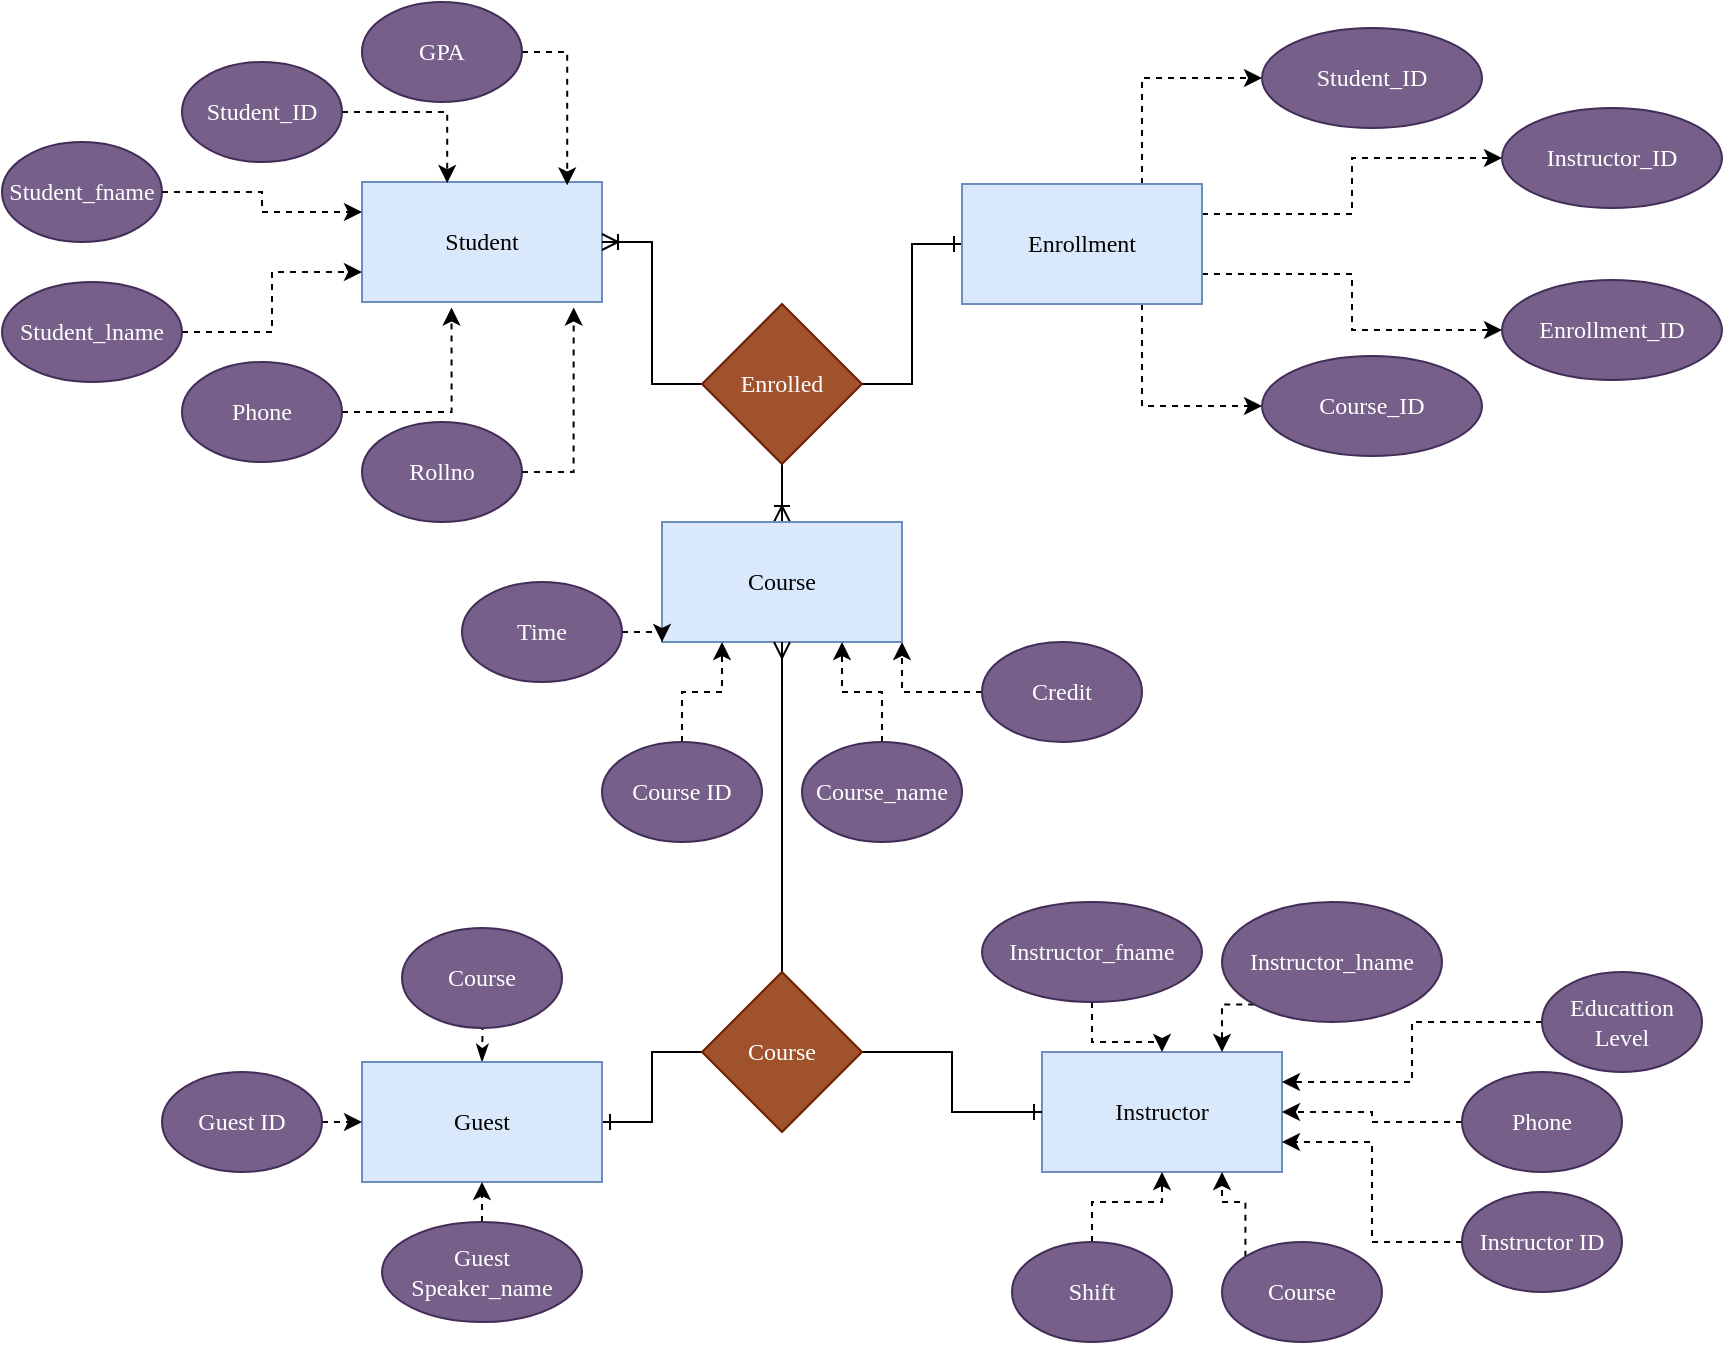 <mxfile version="21.3.3" type="github">
  <diagram name="Page-1" id="usHrcnoAU3tcRTf7viQb">
    <mxGraphModel dx="1444" dy="796" grid="1" gridSize="10" guides="1" tooltips="1" connect="1" arrows="1" fold="1" page="1" pageScale="1" pageWidth="850" pageHeight="1100" math="0" shadow="0">
      <root>
        <mxCell id="0" />
        <mxCell id="1" parent="0" />
        <mxCell id="ec4J29s_vWeNu1NEpmu9-1" value="Student" style="rounded=0;whiteSpace=wrap;html=1;fillColor=#dae8fc;strokeColor=#6c8ebf;fontFamily=Times New Roman;" vertex="1" parent="1">
          <mxGeometry x="240" y="150" width="120" height="60" as="geometry" />
        </mxCell>
        <mxCell id="ec4J29s_vWeNu1NEpmu9-2" style="edgeStyle=orthogonalEdgeStyle;rounded=0;orthogonalLoop=1;jettySize=auto;html=1;exitX=1;exitY=0.5;exitDx=0;exitDy=0;entryX=0;entryY=0.25;entryDx=0;entryDy=0;fontFamily=Times New Roman;dashed=1;" edge="1" parent="1" source="ec4J29s_vWeNu1NEpmu9-3" target="ec4J29s_vWeNu1NEpmu9-1">
          <mxGeometry relative="1" as="geometry" />
        </mxCell>
        <mxCell id="ec4J29s_vWeNu1NEpmu9-3" value="Student_fname" style="ellipse;whiteSpace=wrap;html=1;fillColor=#76608a;strokeColor=#432D57;fontColor=#ffffff;fontFamily=Times New Roman;" vertex="1" parent="1">
          <mxGeometry x="60" y="130" width="80" height="50" as="geometry" />
        </mxCell>
        <mxCell id="ec4J29s_vWeNu1NEpmu9-4" style="edgeStyle=orthogonalEdgeStyle;rounded=0;orthogonalLoop=1;jettySize=auto;html=1;exitX=1;exitY=0.5;exitDx=0;exitDy=0;entryX=0.373;entryY=1.046;entryDx=0;entryDy=0;entryPerimeter=0;fontFamily=Times New Roman;dashed=1;" edge="1" parent="1" source="ec4J29s_vWeNu1NEpmu9-5" target="ec4J29s_vWeNu1NEpmu9-1">
          <mxGeometry relative="1" as="geometry" />
        </mxCell>
        <mxCell id="ec4J29s_vWeNu1NEpmu9-5" value="Phone" style="ellipse;whiteSpace=wrap;html=1;fillColor=#76608a;strokeColor=#432D57;fontColor=#ffffff;fontFamily=Times New Roman;" vertex="1" parent="1">
          <mxGeometry x="150" y="240" width="80" height="50" as="geometry" />
        </mxCell>
        <mxCell id="ec4J29s_vWeNu1NEpmu9-6" style="edgeStyle=orthogonalEdgeStyle;rounded=0;orthogonalLoop=1;jettySize=auto;html=1;exitX=1;exitY=0.5;exitDx=0;exitDy=0;entryX=0.355;entryY=0.009;entryDx=0;entryDy=0;entryPerimeter=0;fontFamily=Times New Roman;dashed=1;" edge="1" parent="1" source="ec4J29s_vWeNu1NEpmu9-7" target="ec4J29s_vWeNu1NEpmu9-1">
          <mxGeometry relative="1" as="geometry" />
        </mxCell>
        <mxCell id="ec4J29s_vWeNu1NEpmu9-7" value="Student_ID" style="ellipse;whiteSpace=wrap;html=1;fillColor=#76608a;strokeColor=#432D57;fontColor=#ffffff;fontFamily=Times New Roman;" vertex="1" parent="1">
          <mxGeometry x="150" y="90" width="80" height="50" as="geometry" />
        </mxCell>
        <mxCell id="ec4J29s_vWeNu1NEpmu9-8" style="edgeStyle=orthogonalEdgeStyle;rounded=0;orthogonalLoop=1;jettySize=auto;html=1;exitX=1;exitY=0.5;exitDx=0;exitDy=0;entryX=0.855;entryY=0.028;entryDx=0;entryDy=0;entryPerimeter=0;fontFamily=Times New Roman;dashed=1;" edge="1" parent="1" source="ec4J29s_vWeNu1NEpmu9-9" target="ec4J29s_vWeNu1NEpmu9-1">
          <mxGeometry relative="1" as="geometry" />
        </mxCell>
        <mxCell id="ec4J29s_vWeNu1NEpmu9-9" value="GPA" style="ellipse;whiteSpace=wrap;html=1;fillColor=#76608a;strokeColor=#432D57;fontColor=#ffffff;fontFamily=Times New Roman;" vertex="1" parent="1">
          <mxGeometry x="240" y="60" width="80" height="50" as="geometry" />
        </mxCell>
        <mxCell id="ec4J29s_vWeNu1NEpmu9-10" style="edgeStyle=orthogonalEdgeStyle;rounded=0;orthogonalLoop=1;jettySize=auto;html=1;exitX=1;exitY=0.5;exitDx=0;exitDy=0;entryX=0;entryY=0.75;entryDx=0;entryDy=0;fontFamily=Times New Roman;dashed=1;" edge="1" parent="1" source="ec4J29s_vWeNu1NEpmu9-11" target="ec4J29s_vWeNu1NEpmu9-1">
          <mxGeometry relative="1" as="geometry" />
        </mxCell>
        <mxCell id="ec4J29s_vWeNu1NEpmu9-11" value="Student_lname" style="ellipse;whiteSpace=wrap;html=1;fillColor=#76608a;strokeColor=#432D57;fontColor=#ffffff;fontFamily=Times New Roman;" vertex="1" parent="1">
          <mxGeometry x="60" y="200" width="90" height="50" as="geometry" />
        </mxCell>
        <mxCell id="ec4J29s_vWeNu1NEpmu9-12" style="edgeStyle=orthogonalEdgeStyle;rounded=0;orthogonalLoop=1;jettySize=auto;html=1;exitX=1;exitY=0.5;exitDx=0;exitDy=0;entryX=0.882;entryY=1.046;entryDx=0;entryDy=0;entryPerimeter=0;fontFamily=Times New Roman;dashed=1;" edge="1" parent="1" source="ec4J29s_vWeNu1NEpmu9-13" target="ec4J29s_vWeNu1NEpmu9-1">
          <mxGeometry relative="1" as="geometry" />
        </mxCell>
        <mxCell id="ec4J29s_vWeNu1NEpmu9-13" value="Rollno" style="ellipse;whiteSpace=wrap;html=1;fillColor=#76608a;strokeColor=#432D57;fontColor=#ffffff;fontFamily=Times New Roman;" vertex="1" parent="1">
          <mxGeometry x="240" y="270" width="80" height="50" as="geometry" />
        </mxCell>
        <mxCell id="ec4J29s_vWeNu1NEpmu9-14" style="edgeStyle=orthogonalEdgeStyle;rounded=0;orthogonalLoop=1;jettySize=auto;html=1;exitX=0;exitY=0.5;exitDx=0;exitDy=0;entryX=1;entryY=0.5;entryDx=0;entryDy=0;endArrow=ERoneToMany;endFill=0;fontFamily=Times New Roman;" edge="1" parent="1" source="ec4J29s_vWeNu1NEpmu9-17" target="ec4J29s_vWeNu1NEpmu9-1">
          <mxGeometry relative="1" as="geometry" />
        </mxCell>
        <mxCell id="ec4J29s_vWeNu1NEpmu9-15" style="edgeStyle=orthogonalEdgeStyle;rounded=0;orthogonalLoop=1;jettySize=auto;html=1;exitX=1;exitY=0.5;exitDx=0;exitDy=0;entryX=0;entryY=0.5;entryDx=0;entryDy=0;endArrow=ERone;endFill=0;fontFamily=Times New Roman;" edge="1" parent="1" source="ec4J29s_vWeNu1NEpmu9-17" target="ec4J29s_vWeNu1NEpmu9-46">
          <mxGeometry relative="1" as="geometry" />
        </mxCell>
        <mxCell id="ec4J29s_vWeNu1NEpmu9-16" style="edgeStyle=orthogonalEdgeStyle;rounded=0;orthogonalLoop=1;jettySize=auto;html=1;exitX=0.5;exitY=1;exitDx=0;exitDy=0;entryX=0.5;entryY=0;entryDx=0;entryDy=0;endArrow=ERoneToMany;endFill=0;fontFamily=Times New Roman;" edge="1" parent="1" source="ec4J29s_vWeNu1NEpmu9-17" target="ec4J29s_vWeNu1NEpmu9-31">
          <mxGeometry relative="1" as="geometry" />
        </mxCell>
        <mxCell id="ec4J29s_vWeNu1NEpmu9-17" value="Enrolled" style="rhombus;whiteSpace=wrap;html=1;fillColor=#a0522d;strokeColor=#6D1F00;fontFamily=Times New Roman;fontColor=#ffffff;" vertex="1" parent="1">
          <mxGeometry x="410" y="211" width="80" height="80" as="geometry" />
        </mxCell>
        <mxCell id="ec4J29s_vWeNu1NEpmu9-18" value="Instructor" style="rounded=0;whiteSpace=wrap;html=1;fillColor=#dae8fc;strokeColor=#6c8ebf;fontFamily=Times New Roman;" vertex="1" parent="1">
          <mxGeometry x="580" y="585" width="120" height="60" as="geometry" />
        </mxCell>
        <mxCell id="ec4J29s_vWeNu1NEpmu9-19" style="edgeStyle=orthogonalEdgeStyle;rounded=0;orthogonalLoop=1;jettySize=auto;html=1;exitX=0.5;exitY=1;exitDx=0;exitDy=0;entryX=0.5;entryY=0;entryDx=0;entryDy=0;fontFamily=Times New Roman;dashed=1;" edge="1" parent="1" source="ec4J29s_vWeNu1NEpmu9-20" target="ec4J29s_vWeNu1NEpmu9-18">
          <mxGeometry relative="1" as="geometry" />
        </mxCell>
        <mxCell id="ec4J29s_vWeNu1NEpmu9-20" value="Instructor_fname" style="ellipse;whiteSpace=wrap;html=1;fillColor=#76608a;strokeColor=#432D57;fontColor=#ffffff;fontFamily=Times New Roman;" vertex="1" parent="1">
          <mxGeometry x="550" y="510" width="110" height="50" as="geometry" />
        </mxCell>
        <mxCell id="ec4J29s_vWeNu1NEpmu9-21" style="edgeStyle=orthogonalEdgeStyle;rounded=0;orthogonalLoop=1;jettySize=auto;html=1;exitX=0;exitY=0.5;exitDx=0;exitDy=0;entryX=1;entryY=0.75;entryDx=0;entryDy=0;fontFamily=Times New Roman;dashed=1;" edge="1" parent="1" source="ec4J29s_vWeNu1NEpmu9-22" target="ec4J29s_vWeNu1NEpmu9-18">
          <mxGeometry relative="1" as="geometry" />
        </mxCell>
        <mxCell id="ec4J29s_vWeNu1NEpmu9-22" value="Instructor ID" style="ellipse;whiteSpace=wrap;html=1;fillColor=#76608a;strokeColor=#432D57;fontColor=#ffffff;fontFamily=Times New Roman;" vertex="1" parent="1">
          <mxGeometry x="790" y="655" width="80" height="50" as="geometry" />
        </mxCell>
        <mxCell id="ec4J29s_vWeNu1NEpmu9-23" style="edgeStyle=orthogonalEdgeStyle;rounded=0;orthogonalLoop=1;jettySize=auto;html=1;exitX=0;exitY=0.5;exitDx=0;exitDy=0;entryX=1;entryY=0.25;entryDx=0;entryDy=0;fontFamily=Times New Roman;dashed=1;" edge="1" parent="1" source="ec4J29s_vWeNu1NEpmu9-24" target="ec4J29s_vWeNu1NEpmu9-18">
          <mxGeometry relative="1" as="geometry" />
        </mxCell>
        <mxCell id="ec4J29s_vWeNu1NEpmu9-24" value="Educattion&lt;br&gt;Level" style="ellipse;whiteSpace=wrap;html=1;fillColor=#76608a;strokeColor=#432D57;fontColor=#ffffff;fontFamily=Times New Roman;" vertex="1" parent="1">
          <mxGeometry x="830" y="545" width="80" height="50" as="geometry" />
        </mxCell>
        <mxCell id="ec4J29s_vWeNu1NEpmu9-91" style="edgeStyle=orthogonalEdgeStyle;rounded=0;orthogonalLoop=1;jettySize=auto;html=1;exitX=0;exitY=1;exitDx=0;exitDy=0;entryX=0.75;entryY=0;entryDx=0;entryDy=0;fontFamily=Times New Roman;dashed=1;" edge="1" parent="1" source="ec4J29s_vWeNu1NEpmu9-26" target="ec4J29s_vWeNu1NEpmu9-18">
          <mxGeometry relative="1" as="geometry" />
        </mxCell>
        <mxCell id="ec4J29s_vWeNu1NEpmu9-26" value="Instructor_lname" style="ellipse;whiteSpace=wrap;html=1;fillColor=#76608a;strokeColor=#432D57;fontColor=#ffffff;fontFamily=Times New Roman;" vertex="1" parent="1">
          <mxGeometry x="670" y="510" width="110" height="60" as="geometry" />
        </mxCell>
        <mxCell id="ec4J29s_vWeNu1NEpmu9-90" style="edgeStyle=orthogonalEdgeStyle;rounded=0;orthogonalLoop=1;jettySize=auto;html=1;exitX=0;exitY=0;exitDx=0;exitDy=0;entryX=0.75;entryY=1;entryDx=0;entryDy=0;fontFamily=Times New Roman;dashed=1;" edge="1" parent="1" source="ec4J29s_vWeNu1NEpmu9-28" target="ec4J29s_vWeNu1NEpmu9-18">
          <mxGeometry relative="1" as="geometry" />
        </mxCell>
        <mxCell id="ec4J29s_vWeNu1NEpmu9-28" value="Course" style="ellipse;whiteSpace=wrap;html=1;fillColor=#76608a;strokeColor=#432D57;fontColor=#ffffff;fontFamily=Times New Roman;" vertex="1" parent="1">
          <mxGeometry x="670" y="680" width="80" height="50" as="geometry" />
        </mxCell>
        <mxCell id="ec4J29s_vWeNu1NEpmu9-29" style="edgeStyle=orthogonalEdgeStyle;rounded=0;orthogonalLoop=1;jettySize=auto;html=1;exitX=0.5;exitY=0;exitDx=0;exitDy=0;entryX=0.5;entryY=1;entryDx=0;entryDy=0;fontFamily=Times New Roman;dashed=1;" edge="1" parent="1" source="ec4J29s_vWeNu1NEpmu9-30" target="ec4J29s_vWeNu1NEpmu9-18">
          <mxGeometry relative="1" as="geometry" />
        </mxCell>
        <mxCell id="ec4J29s_vWeNu1NEpmu9-30" value="Shift" style="ellipse;whiteSpace=wrap;html=1;fillColor=#76608a;strokeColor=#432D57;fontColor=#ffffff;fontFamily=Times New Roman;" vertex="1" parent="1">
          <mxGeometry x="565" y="680" width="80" height="50" as="geometry" />
        </mxCell>
        <mxCell id="ec4J29s_vWeNu1NEpmu9-31" value="Course" style="rounded=0;whiteSpace=wrap;html=1;fillColor=#dae8fc;strokeColor=#6c8ebf;fontFamily=Times New Roman;" vertex="1" parent="1">
          <mxGeometry x="390" y="320" width="120" height="60" as="geometry" />
        </mxCell>
        <mxCell id="ec4J29s_vWeNu1NEpmu9-32" style="edgeStyle=orthogonalEdgeStyle;rounded=0;orthogonalLoop=1;jettySize=auto;html=1;exitX=0.5;exitY=0;exitDx=0;exitDy=0;entryX=0.25;entryY=1;entryDx=0;entryDy=0;fontFamily=Times New Roman;dashed=1;" edge="1" parent="1" source="ec4J29s_vWeNu1NEpmu9-33" target="ec4J29s_vWeNu1NEpmu9-31">
          <mxGeometry relative="1" as="geometry" />
        </mxCell>
        <mxCell id="ec4J29s_vWeNu1NEpmu9-33" value="Course ID" style="ellipse;whiteSpace=wrap;html=1;fillColor=#76608a;strokeColor=#432D57;fontColor=#ffffff;fontFamily=Times New Roman;" vertex="1" parent="1">
          <mxGeometry x="360" y="430" width="80" height="50" as="geometry" />
        </mxCell>
        <mxCell id="ec4J29s_vWeNu1NEpmu9-36" style="edgeStyle=orthogonalEdgeStyle;rounded=0;orthogonalLoop=1;jettySize=auto;html=1;exitX=1;exitY=0.5;exitDx=0;exitDy=0;entryX=0;entryY=1;entryDx=0;entryDy=0;fontFamily=Times New Roman;dashed=1;" edge="1" parent="1" source="ec4J29s_vWeNu1NEpmu9-37" target="ec4J29s_vWeNu1NEpmu9-31">
          <mxGeometry relative="1" as="geometry" />
        </mxCell>
        <mxCell id="ec4J29s_vWeNu1NEpmu9-37" value="Time" style="ellipse;whiteSpace=wrap;html=1;fillColor=#76608a;strokeColor=#432D57;fontColor=#ffffff;fontFamily=Times New Roman;" vertex="1" parent="1">
          <mxGeometry x="290" y="350" width="80" height="50" as="geometry" />
        </mxCell>
        <mxCell id="ec4J29s_vWeNu1NEpmu9-38" style="edgeStyle=orthogonalEdgeStyle;rounded=0;orthogonalLoop=1;jettySize=auto;html=1;exitX=0.5;exitY=0;exitDx=0;exitDy=0;entryX=0.75;entryY=1;entryDx=0;entryDy=0;fontFamily=Times New Roman;dashed=1;" edge="1" parent="1" source="ec4J29s_vWeNu1NEpmu9-39" target="ec4J29s_vWeNu1NEpmu9-31">
          <mxGeometry relative="1" as="geometry" />
        </mxCell>
        <mxCell id="ec4J29s_vWeNu1NEpmu9-39" value="Course_name" style="ellipse;whiteSpace=wrap;html=1;fillColor=#76608a;strokeColor=#432D57;fontColor=#ffffff;fontFamily=Times New Roman;" vertex="1" parent="1">
          <mxGeometry x="460" y="430" width="80" height="50" as="geometry" />
        </mxCell>
        <mxCell id="ec4J29s_vWeNu1NEpmu9-94" style="edgeStyle=orthogonalEdgeStyle;rounded=0;orthogonalLoop=1;jettySize=auto;html=1;exitX=0;exitY=0.5;exitDx=0;exitDy=0;entryX=1;entryY=1;entryDx=0;entryDy=0;fontFamily=Times New Roman;dashed=1;" edge="1" parent="1" source="ec4J29s_vWeNu1NEpmu9-41" target="ec4J29s_vWeNu1NEpmu9-31">
          <mxGeometry relative="1" as="geometry" />
        </mxCell>
        <mxCell id="ec4J29s_vWeNu1NEpmu9-41" value="Credit" style="ellipse;whiteSpace=wrap;html=1;fillColor=#76608a;strokeColor=#432D57;fontColor=#ffffff;fontFamily=Times New Roman;" vertex="1" parent="1">
          <mxGeometry x="550" y="380" width="80" height="50" as="geometry" />
        </mxCell>
        <mxCell id="ec4J29s_vWeNu1NEpmu9-42" style="edgeStyle=orthogonalEdgeStyle;rounded=0;orthogonalLoop=1;jettySize=auto;html=1;exitX=0.75;exitY=0;exitDx=0;exitDy=0;entryX=0;entryY=0.5;entryDx=0;entryDy=0;fontFamily=Times New Roman;dashed=1;" edge="1" parent="1" source="ec4J29s_vWeNu1NEpmu9-46" target="ec4J29s_vWeNu1NEpmu9-49">
          <mxGeometry relative="1" as="geometry" />
        </mxCell>
        <mxCell id="ec4J29s_vWeNu1NEpmu9-43" style="edgeStyle=orthogonalEdgeStyle;rounded=0;orthogonalLoop=1;jettySize=auto;html=1;exitX=1;exitY=0.25;exitDx=0;exitDy=0;entryX=0;entryY=0.5;entryDx=0;entryDy=0;fontFamily=Times New Roman;dashed=1;" edge="1" parent="1" source="ec4J29s_vWeNu1NEpmu9-46" target="ec4J29s_vWeNu1NEpmu9-48">
          <mxGeometry relative="1" as="geometry" />
        </mxCell>
        <mxCell id="ec4J29s_vWeNu1NEpmu9-44" style="edgeStyle=orthogonalEdgeStyle;rounded=0;orthogonalLoop=1;jettySize=auto;html=1;exitX=1;exitY=0.75;exitDx=0;exitDy=0;entryX=0;entryY=0.5;entryDx=0;entryDy=0;fontFamily=Times New Roman;dashed=1;" edge="1" parent="1" source="ec4J29s_vWeNu1NEpmu9-46" target="ec4J29s_vWeNu1NEpmu9-47">
          <mxGeometry relative="1" as="geometry" />
        </mxCell>
        <mxCell id="ec4J29s_vWeNu1NEpmu9-45" style="edgeStyle=orthogonalEdgeStyle;rounded=0;orthogonalLoop=1;jettySize=auto;html=1;exitX=0.75;exitY=1;exitDx=0;exitDy=0;entryX=0;entryY=0.5;entryDx=0;entryDy=0;fontFamily=Times New Roman;dashed=1;" edge="1" parent="1" source="ec4J29s_vWeNu1NEpmu9-46" target="ec4J29s_vWeNu1NEpmu9-50">
          <mxGeometry relative="1" as="geometry" />
        </mxCell>
        <mxCell id="ec4J29s_vWeNu1NEpmu9-46" value="Enrollment" style="rounded=0;whiteSpace=wrap;html=1;fillColor=#dae8fc;strokeColor=#6c8ebf;fontFamily=Times New Roman;" vertex="1" parent="1">
          <mxGeometry x="540" y="151" width="120" height="60" as="geometry" />
        </mxCell>
        <mxCell id="ec4J29s_vWeNu1NEpmu9-47" value="Enrollment_ID" style="ellipse;whiteSpace=wrap;html=1;fillColor=#76608a;strokeColor=#432D57;fontColor=#ffffff;fontFamily=Times New Roman;" vertex="1" parent="1">
          <mxGeometry x="810" y="199" width="110" height="50" as="geometry" />
        </mxCell>
        <mxCell id="ec4J29s_vWeNu1NEpmu9-48" value="Instructor_ID" style="ellipse;whiteSpace=wrap;html=1;fillColor=#76608a;strokeColor=#432D57;fontColor=#ffffff;fontFamily=Times New Roman;" vertex="1" parent="1">
          <mxGeometry x="810" y="113" width="110" height="50" as="geometry" />
        </mxCell>
        <mxCell id="ec4J29s_vWeNu1NEpmu9-49" value="Student_ID" style="ellipse;whiteSpace=wrap;html=1;fillColor=#76608a;strokeColor=#432D57;fontColor=#ffffff;fontFamily=Times New Roman;" vertex="1" parent="1">
          <mxGeometry x="690" y="73" width="110" height="50" as="geometry" />
        </mxCell>
        <mxCell id="ec4J29s_vWeNu1NEpmu9-50" value="Course_ID" style="ellipse;whiteSpace=wrap;html=1;fillColor=#76608a;strokeColor=#432D57;fontColor=#ffffff;fontFamily=Times New Roman;" vertex="1" parent="1">
          <mxGeometry x="690" y="237" width="110" height="50" as="geometry" />
        </mxCell>
        <mxCell id="ec4J29s_vWeNu1NEpmu9-51" style="edgeStyle=orthogonalEdgeStyle;rounded=0;orthogonalLoop=1;jettySize=auto;html=1;exitX=0.5;exitY=0;exitDx=0;exitDy=0;entryX=0.5;entryY=1;entryDx=0;entryDy=0;endArrow=ERmany;endFill=0;fontFamily=Times New Roman;" edge="1" parent="1" source="ec4J29s_vWeNu1NEpmu9-55" target="ec4J29s_vWeNu1NEpmu9-31">
          <mxGeometry relative="1" as="geometry" />
        </mxCell>
        <mxCell id="ec4J29s_vWeNu1NEpmu9-52" style="edgeStyle=orthogonalEdgeStyle;rounded=0;orthogonalLoop=1;jettySize=auto;html=1;exitX=1;exitY=0.5;exitDx=0;exitDy=0;entryX=0;entryY=0.5;entryDx=0;entryDy=0;endArrow=ERone;endFill=0;fontFamily=Times New Roman;" edge="1" parent="1" source="ec4J29s_vWeNu1NEpmu9-55" target="ec4J29s_vWeNu1NEpmu9-18">
          <mxGeometry relative="1" as="geometry" />
        </mxCell>
        <mxCell id="ec4J29s_vWeNu1NEpmu9-54" style="edgeStyle=orthogonalEdgeStyle;rounded=0;orthogonalLoop=1;jettySize=auto;html=1;exitX=0.5;exitY=1;exitDx=0;exitDy=0;entryX=0.5;entryY=0;entryDx=0;entryDy=0;endArrow=classicThin;endFill=1;fontFamily=Times New Roman;dashed=1;" edge="1" parent="1" target="ec4J29s_vWeNu1NEpmu9-56">
          <mxGeometry relative="1" as="geometry">
            <mxPoint x="300" y="535" as="sourcePoint" />
          </mxGeometry>
        </mxCell>
        <mxCell id="ec4J29s_vWeNu1NEpmu9-86" style="edgeStyle=orthogonalEdgeStyle;rounded=0;orthogonalLoop=1;jettySize=auto;html=1;exitX=0;exitY=0.5;exitDx=0;exitDy=0;entryX=1;entryY=0.5;entryDx=0;entryDy=0;endArrow=ERone;endFill=0;fontFamily=Times New Roman;" edge="1" parent="1" source="ec4J29s_vWeNu1NEpmu9-55" target="ec4J29s_vWeNu1NEpmu9-56">
          <mxGeometry relative="1" as="geometry" />
        </mxCell>
        <mxCell id="ec4J29s_vWeNu1NEpmu9-55" value="Course" style="rhombus;whiteSpace=wrap;html=1;fillColor=#a0522d;strokeColor=#6D1F00;fontFamily=Times New Roman;fontColor=#ffffff;" vertex="1" parent="1">
          <mxGeometry x="410" y="545" width="80" height="80" as="geometry" />
        </mxCell>
        <mxCell id="ec4J29s_vWeNu1NEpmu9-56" value="Guest" style="rounded=0;whiteSpace=wrap;html=1;fillColor=#dae8fc;strokeColor=#6c8ebf;fontFamily=Times New Roman;" vertex="1" parent="1">
          <mxGeometry x="240" y="590" width="120" height="60" as="geometry" />
        </mxCell>
        <mxCell id="ec4J29s_vWeNu1NEpmu9-88" style="edgeStyle=orthogonalEdgeStyle;rounded=0;orthogonalLoop=1;jettySize=auto;html=1;exitX=1;exitY=0.5;exitDx=0;exitDy=0;entryX=0;entryY=0.5;entryDx=0;entryDy=0;fontFamily=Times New Roman;dashed=1;" edge="1" parent="1" source="ec4J29s_vWeNu1NEpmu9-58" target="ec4J29s_vWeNu1NEpmu9-56">
          <mxGeometry relative="1" as="geometry" />
        </mxCell>
        <mxCell id="ec4J29s_vWeNu1NEpmu9-58" value="Guest ID" style="ellipse;whiteSpace=wrap;html=1;fillColor=#76608a;strokeColor=#432D57;fontColor=#ffffff;fontFamily=Times New Roman;" vertex="1" parent="1">
          <mxGeometry x="140" y="595" width="80" height="50" as="geometry" />
        </mxCell>
        <mxCell id="ec4J29s_vWeNu1NEpmu9-60" value="Course" style="ellipse;whiteSpace=wrap;html=1;fillColor=#76608a;strokeColor=#432D57;fontColor=#ffffff;fontFamily=Times New Roman;" vertex="1" parent="1">
          <mxGeometry x="260" y="523" width="80" height="50" as="geometry" />
        </mxCell>
        <mxCell id="ec4J29s_vWeNu1NEpmu9-89" style="edgeStyle=orthogonalEdgeStyle;rounded=0;orthogonalLoop=1;jettySize=auto;html=1;exitX=0.5;exitY=0;exitDx=0;exitDy=0;entryX=0.5;entryY=1;entryDx=0;entryDy=0;fontFamily=Times New Roman;dashed=1;" edge="1" parent="1" source="ec4J29s_vWeNu1NEpmu9-62" target="ec4J29s_vWeNu1NEpmu9-56">
          <mxGeometry relative="1" as="geometry" />
        </mxCell>
        <mxCell id="ec4J29s_vWeNu1NEpmu9-62" value="Guest&lt;br&gt;Speaker_name" style="ellipse;whiteSpace=wrap;html=1;fillColor=#76608a;strokeColor=#432D57;fontColor=#ffffff;fontFamily=Times New Roman;" vertex="1" parent="1">
          <mxGeometry x="250" y="670" width="100" height="50" as="geometry" />
        </mxCell>
        <mxCell id="ec4J29s_vWeNu1NEpmu9-93" style="edgeStyle=orthogonalEdgeStyle;rounded=0;orthogonalLoop=1;jettySize=auto;html=1;exitX=0;exitY=0.5;exitDx=0;exitDy=0;entryX=1;entryY=0.5;entryDx=0;entryDy=0;fontFamily=Times New Roman;dashed=1;" edge="1" parent="1" source="ec4J29s_vWeNu1NEpmu9-92" target="ec4J29s_vWeNu1NEpmu9-18">
          <mxGeometry relative="1" as="geometry" />
        </mxCell>
        <mxCell id="ec4J29s_vWeNu1NEpmu9-92" value="Phone" style="ellipse;whiteSpace=wrap;html=1;fillColor=#76608a;strokeColor=#432D57;fontColor=#ffffff;fontFamily=Times New Roman;" vertex="1" parent="1">
          <mxGeometry x="790" y="595" width="80" height="50" as="geometry" />
        </mxCell>
      </root>
    </mxGraphModel>
  </diagram>
</mxfile>
